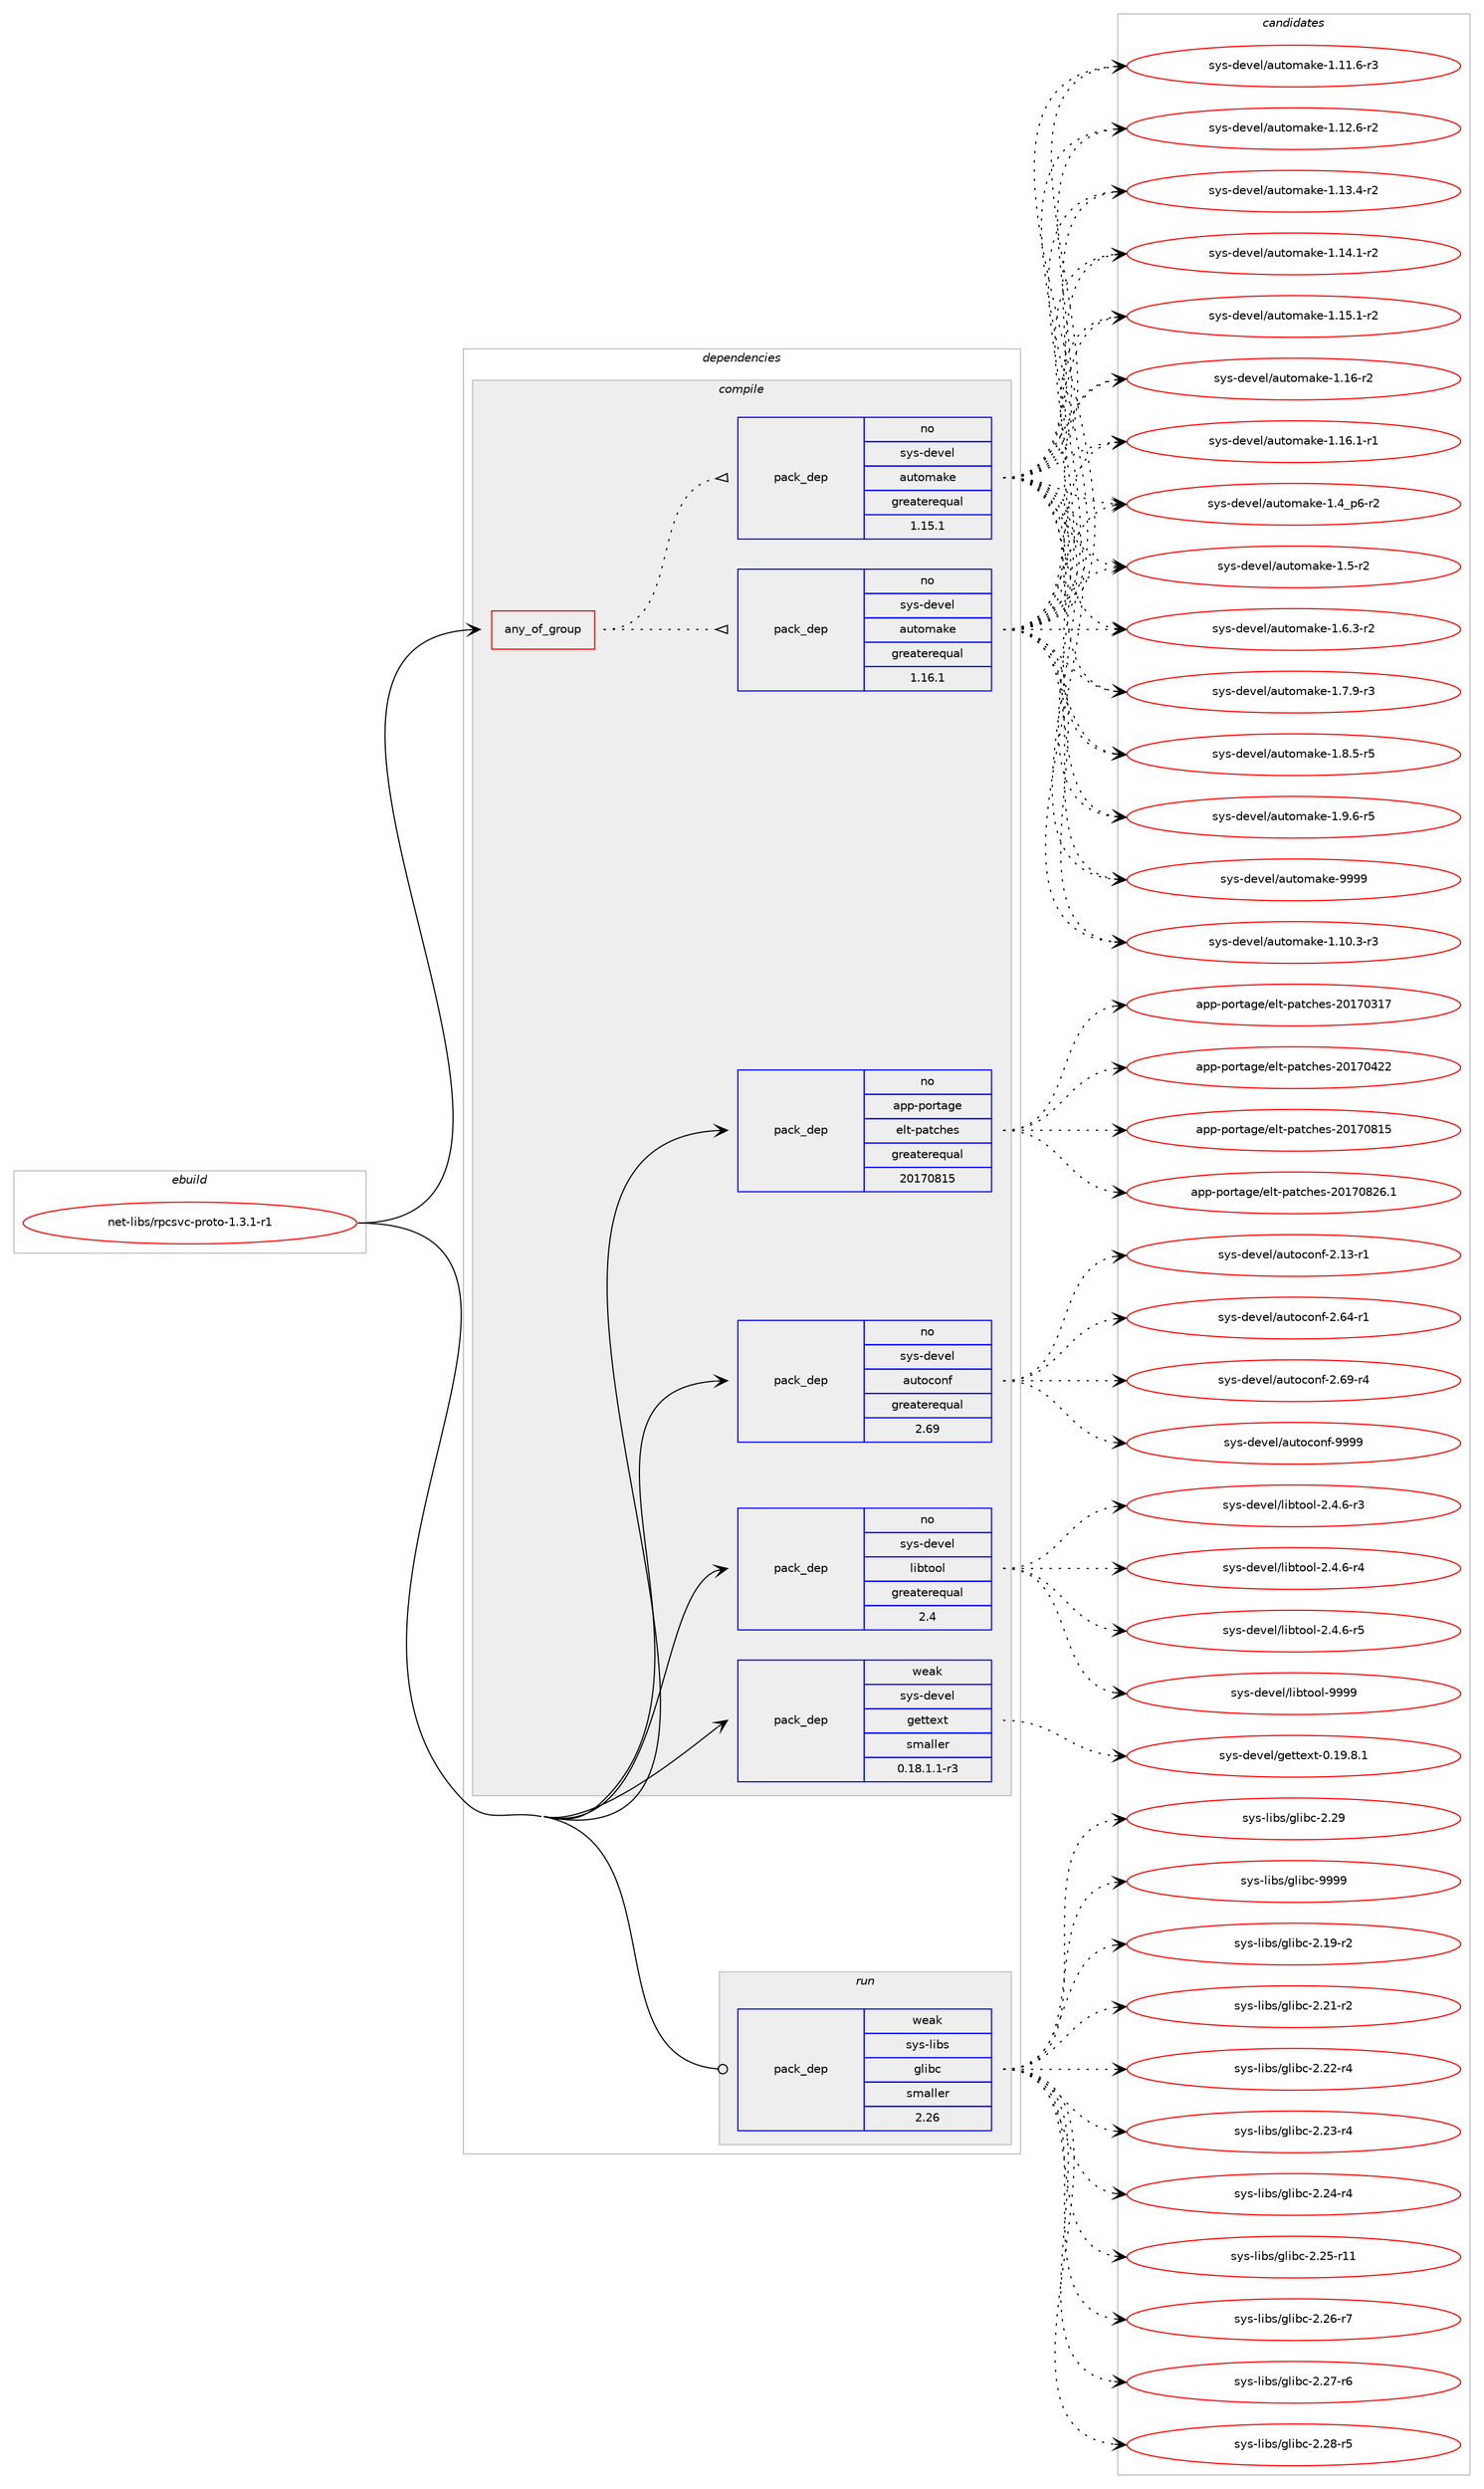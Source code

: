 digraph prolog {

# *************
# Graph options
# *************

newrank=true;
concentrate=true;
compound=true;
graph [rankdir=LR,fontname=Helvetica,fontsize=10,ranksep=1.5];#, ranksep=2.5, nodesep=0.2];
edge  [arrowhead=vee];
node  [fontname=Helvetica,fontsize=10];

# **********
# The ebuild
# **********

subgraph cluster_leftcol {
color=gray;
rank=same;
label=<<i>ebuild</i>>;
id [label="net-libs/rpcsvc-proto-1.3.1-r1", color=red, width=4, href="../net-libs/rpcsvc-proto-1.3.1-r1.svg"];
}

# ****************
# The dependencies
# ****************

subgraph cluster_midcol {
color=gray;
label=<<i>dependencies</i>>;
subgraph cluster_compile {
fillcolor="#eeeeee";
style=filled;
label=<<i>compile</i>>;
subgraph any26204 {
dependency1661923 [label=<<TABLE BORDER="0" CELLBORDER="1" CELLSPACING="0" CELLPADDING="4"><TR><TD CELLPADDING="10">any_of_group</TD></TR></TABLE>>, shape=none, color=red];subgraph pack1188149 {
dependency1661924 [label=<<TABLE BORDER="0" CELLBORDER="1" CELLSPACING="0" CELLPADDING="4" WIDTH="220"><TR><TD ROWSPAN="6" CELLPADDING="30">pack_dep</TD></TR><TR><TD WIDTH="110">no</TD></TR><TR><TD>sys-devel</TD></TR><TR><TD>automake</TD></TR><TR><TD>greaterequal</TD></TR><TR><TD>1.16.1</TD></TR></TABLE>>, shape=none, color=blue];
}
dependency1661923:e -> dependency1661924:w [weight=20,style="dotted",arrowhead="oinv"];
subgraph pack1188150 {
dependency1661925 [label=<<TABLE BORDER="0" CELLBORDER="1" CELLSPACING="0" CELLPADDING="4" WIDTH="220"><TR><TD ROWSPAN="6" CELLPADDING="30">pack_dep</TD></TR><TR><TD WIDTH="110">no</TD></TR><TR><TD>sys-devel</TD></TR><TR><TD>automake</TD></TR><TR><TD>greaterequal</TD></TR><TR><TD>1.15.1</TD></TR></TABLE>>, shape=none, color=blue];
}
dependency1661923:e -> dependency1661925:w [weight=20,style="dotted",arrowhead="oinv"];
}
id:e -> dependency1661923:w [weight=20,style="solid",arrowhead="vee"];
subgraph pack1188151 {
dependency1661926 [label=<<TABLE BORDER="0" CELLBORDER="1" CELLSPACING="0" CELLPADDING="4" WIDTH="220"><TR><TD ROWSPAN="6" CELLPADDING="30">pack_dep</TD></TR><TR><TD WIDTH="110">no</TD></TR><TR><TD>app-portage</TD></TR><TR><TD>elt-patches</TD></TR><TR><TD>greaterequal</TD></TR><TR><TD>20170815</TD></TR></TABLE>>, shape=none, color=blue];
}
id:e -> dependency1661926:w [weight=20,style="solid",arrowhead="vee"];
subgraph pack1188152 {
dependency1661927 [label=<<TABLE BORDER="0" CELLBORDER="1" CELLSPACING="0" CELLPADDING="4" WIDTH="220"><TR><TD ROWSPAN="6" CELLPADDING="30">pack_dep</TD></TR><TR><TD WIDTH="110">no</TD></TR><TR><TD>sys-devel</TD></TR><TR><TD>autoconf</TD></TR><TR><TD>greaterequal</TD></TR><TR><TD>2.69</TD></TR></TABLE>>, shape=none, color=blue];
}
id:e -> dependency1661927:w [weight=20,style="solid",arrowhead="vee"];
subgraph pack1188153 {
dependency1661928 [label=<<TABLE BORDER="0" CELLBORDER="1" CELLSPACING="0" CELLPADDING="4" WIDTH="220"><TR><TD ROWSPAN="6" CELLPADDING="30">pack_dep</TD></TR><TR><TD WIDTH="110">no</TD></TR><TR><TD>sys-devel</TD></TR><TR><TD>libtool</TD></TR><TR><TD>greaterequal</TD></TR><TR><TD>2.4</TD></TR></TABLE>>, shape=none, color=blue];
}
id:e -> dependency1661928:w [weight=20,style="solid",arrowhead="vee"];
subgraph pack1188154 {
dependency1661929 [label=<<TABLE BORDER="0" CELLBORDER="1" CELLSPACING="0" CELLPADDING="4" WIDTH="220"><TR><TD ROWSPAN="6" CELLPADDING="30">pack_dep</TD></TR><TR><TD WIDTH="110">weak</TD></TR><TR><TD>sys-devel</TD></TR><TR><TD>gettext</TD></TR><TR><TD>smaller</TD></TR><TR><TD>0.18.1.1-r3</TD></TR></TABLE>>, shape=none, color=blue];
}
id:e -> dependency1661929:w [weight=20,style="solid",arrowhead="vee"];
}
subgraph cluster_compileandrun {
fillcolor="#eeeeee";
style=filled;
label=<<i>compile and run</i>>;
}
subgraph cluster_run {
fillcolor="#eeeeee";
style=filled;
label=<<i>run</i>>;
subgraph pack1188155 {
dependency1661930 [label=<<TABLE BORDER="0" CELLBORDER="1" CELLSPACING="0" CELLPADDING="4" WIDTH="220"><TR><TD ROWSPAN="6" CELLPADDING="30">pack_dep</TD></TR><TR><TD WIDTH="110">weak</TD></TR><TR><TD>sys-libs</TD></TR><TR><TD>glibc</TD></TR><TR><TD>smaller</TD></TR><TR><TD>2.26</TD></TR></TABLE>>, shape=none, color=blue];
}
id:e -> dependency1661930:w [weight=20,style="solid",arrowhead="odot"];
}
}

# **************
# The candidates
# **************

subgraph cluster_choices {
rank=same;
color=gray;
label=<<i>candidates</i>>;

subgraph choice1188149 {
color=black;
nodesep=1;
choice11512111545100101118101108479711711611110997107101454946494846514511451 [label="sys-devel/automake-1.10.3-r3", color=red, width=4,href="../sys-devel/automake-1.10.3-r3.svg"];
choice11512111545100101118101108479711711611110997107101454946494946544511451 [label="sys-devel/automake-1.11.6-r3", color=red, width=4,href="../sys-devel/automake-1.11.6-r3.svg"];
choice11512111545100101118101108479711711611110997107101454946495046544511450 [label="sys-devel/automake-1.12.6-r2", color=red, width=4,href="../sys-devel/automake-1.12.6-r2.svg"];
choice11512111545100101118101108479711711611110997107101454946495146524511450 [label="sys-devel/automake-1.13.4-r2", color=red, width=4,href="../sys-devel/automake-1.13.4-r2.svg"];
choice11512111545100101118101108479711711611110997107101454946495246494511450 [label="sys-devel/automake-1.14.1-r2", color=red, width=4,href="../sys-devel/automake-1.14.1-r2.svg"];
choice11512111545100101118101108479711711611110997107101454946495346494511450 [label="sys-devel/automake-1.15.1-r2", color=red, width=4,href="../sys-devel/automake-1.15.1-r2.svg"];
choice1151211154510010111810110847971171161111099710710145494649544511450 [label="sys-devel/automake-1.16-r2", color=red, width=4,href="../sys-devel/automake-1.16-r2.svg"];
choice11512111545100101118101108479711711611110997107101454946495446494511449 [label="sys-devel/automake-1.16.1-r1", color=red, width=4,href="../sys-devel/automake-1.16.1-r1.svg"];
choice115121115451001011181011084797117116111109971071014549465295112544511450 [label="sys-devel/automake-1.4_p6-r2", color=red, width=4,href="../sys-devel/automake-1.4_p6-r2.svg"];
choice11512111545100101118101108479711711611110997107101454946534511450 [label="sys-devel/automake-1.5-r2", color=red, width=4,href="../sys-devel/automake-1.5-r2.svg"];
choice115121115451001011181011084797117116111109971071014549465446514511450 [label="sys-devel/automake-1.6.3-r2", color=red, width=4,href="../sys-devel/automake-1.6.3-r2.svg"];
choice115121115451001011181011084797117116111109971071014549465546574511451 [label="sys-devel/automake-1.7.9-r3", color=red, width=4,href="../sys-devel/automake-1.7.9-r3.svg"];
choice115121115451001011181011084797117116111109971071014549465646534511453 [label="sys-devel/automake-1.8.5-r5", color=red, width=4,href="../sys-devel/automake-1.8.5-r5.svg"];
choice115121115451001011181011084797117116111109971071014549465746544511453 [label="sys-devel/automake-1.9.6-r5", color=red, width=4,href="../sys-devel/automake-1.9.6-r5.svg"];
choice115121115451001011181011084797117116111109971071014557575757 [label="sys-devel/automake-9999", color=red, width=4,href="../sys-devel/automake-9999.svg"];
dependency1661924:e -> choice11512111545100101118101108479711711611110997107101454946494846514511451:w [style=dotted,weight="100"];
dependency1661924:e -> choice11512111545100101118101108479711711611110997107101454946494946544511451:w [style=dotted,weight="100"];
dependency1661924:e -> choice11512111545100101118101108479711711611110997107101454946495046544511450:w [style=dotted,weight="100"];
dependency1661924:e -> choice11512111545100101118101108479711711611110997107101454946495146524511450:w [style=dotted,weight="100"];
dependency1661924:e -> choice11512111545100101118101108479711711611110997107101454946495246494511450:w [style=dotted,weight="100"];
dependency1661924:e -> choice11512111545100101118101108479711711611110997107101454946495346494511450:w [style=dotted,weight="100"];
dependency1661924:e -> choice1151211154510010111810110847971171161111099710710145494649544511450:w [style=dotted,weight="100"];
dependency1661924:e -> choice11512111545100101118101108479711711611110997107101454946495446494511449:w [style=dotted,weight="100"];
dependency1661924:e -> choice115121115451001011181011084797117116111109971071014549465295112544511450:w [style=dotted,weight="100"];
dependency1661924:e -> choice11512111545100101118101108479711711611110997107101454946534511450:w [style=dotted,weight="100"];
dependency1661924:e -> choice115121115451001011181011084797117116111109971071014549465446514511450:w [style=dotted,weight="100"];
dependency1661924:e -> choice115121115451001011181011084797117116111109971071014549465546574511451:w [style=dotted,weight="100"];
dependency1661924:e -> choice115121115451001011181011084797117116111109971071014549465646534511453:w [style=dotted,weight="100"];
dependency1661924:e -> choice115121115451001011181011084797117116111109971071014549465746544511453:w [style=dotted,weight="100"];
dependency1661924:e -> choice115121115451001011181011084797117116111109971071014557575757:w [style=dotted,weight="100"];
}
subgraph choice1188150 {
color=black;
nodesep=1;
choice11512111545100101118101108479711711611110997107101454946494846514511451 [label="sys-devel/automake-1.10.3-r3", color=red, width=4,href="../sys-devel/automake-1.10.3-r3.svg"];
choice11512111545100101118101108479711711611110997107101454946494946544511451 [label="sys-devel/automake-1.11.6-r3", color=red, width=4,href="../sys-devel/automake-1.11.6-r3.svg"];
choice11512111545100101118101108479711711611110997107101454946495046544511450 [label="sys-devel/automake-1.12.6-r2", color=red, width=4,href="../sys-devel/automake-1.12.6-r2.svg"];
choice11512111545100101118101108479711711611110997107101454946495146524511450 [label="sys-devel/automake-1.13.4-r2", color=red, width=4,href="../sys-devel/automake-1.13.4-r2.svg"];
choice11512111545100101118101108479711711611110997107101454946495246494511450 [label="sys-devel/automake-1.14.1-r2", color=red, width=4,href="../sys-devel/automake-1.14.1-r2.svg"];
choice11512111545100101118101108479711711611110997107101454946495346494511450 [label="sys-devel/automake-1.15.1-r2", color=red, width=4,href="../sys-devel/automake-1.15.1-r2.svg"];
choice1151211154510010111810110847971171161111099710710145494649544511450 [label="sys-devel/automake-1.16-r2", color=red, width=4,href="../sys-devel/automake-1.16-r2.svg"];
choice11512111545100101118101108479711711611110997107101454946495446494511449 [label="sys-devel/automake-1.16.1-r1", color=red, width=4,href="../sys-devel/automake-1.16.1-r1.svg"];
choice115121115451001011181011084797117116111109971071014549465295112544511450 [label="sys-devel/automake-1.4_p6-r2", color=red, width=4,href="../sys-devel/automake-1.4_p6-r2.svg"];
choice11512111545100101118101108479711711611110997107101454946534511450 [label="sys-devel/automake-1.5-r2", color=red, width=4,href="../sys-devel/automake-1.5-r2.svg"];
choice115121115451001011181011084797117116111109971071014549465446514511450 [label="sys-devel/automake-1.6.3-r2", color=red, width=4,href="../sys-devel/automake-1.6.3-r2.svg"];
choice115121115451001011181011084797117116111109971071014549465546574511451 [label="sys-devel/automake-1.7.9-r3", color=red, width=4,href="../sys-devel/automake-1.7.9-r3.svg"];
choice115121115451001011181011084797117116111109971071014549465646534511453 [label="sys-devel/automake-1.8.5-r5", color=red, width=4,href="../sys-devel/automake-1.8.5-r5.svg"];
choice115121115451001011181011084797117116111109971071014549465746544511453 [label="sys-devel/automake-1.9.6-r5", color=red, width=4,href="../sys-devel/automake-1.9.6-r5.svg"];
choice115121115451001011181011084797117116111109971071014557575757 [label="sys-devel/automake-9999", color=red, width=4,href="../sys-devel/automake-9999.svg"];
dependency1661925:e -> choice11512111545100101118101108479711711611110997107101454946494846514511451:w [style=dotted,weight="100"];
dependency1661925:e -> choice11512111545100101118101108479711711611110997107101454946494946544511451:w [style=dotted,weight="100"];
dependency1661925:e -> choice11512111545100101118101108479711711611110997107101454946495046544511450:w [style=dotted,weight="100"];
dependency1661925:e -> choice11512111545100101118101108479711711611110997107101454946495146524511450:w [style=dotted,weight="100"];
dependency1661925:e -> choice11512111545100101118101108479711711611110997107101454946495246494511450:w [style=dotted,weight="100"];
dependency1661925:e -> choice11512111545100101118101108479711711611110997107101454946495346494511450:w [style=dotted,weight="100"];
dependency1661925:e -> choice1151211154510010111810110847971171161111099710710145494649544511450:w [style=dotted,weight="100"];
dependency1661925:e -> choice11512111545100101118101108479711711611110997107101454946495446494511449:w [style=dotted,weight="100"];
dependency1661925:e -> choice115121115451001011181011084797117116111109971071014549465295112544511450:w [style=dotted,weight="100"];
dependency1661925:e -> choice11512111545100101118101108479711711611110997107101454946534511450:w [style=dotted,weight="100"];
dependency1661925:e -> choice115121115451001011181011084797117116111109971071014549465446514511450:w [style=dotted,weight="100"];
dependency1661925:e -> choice115121115451001011181011084797117116111109971071014549465546574511451:w [style=dotted,weight="100"];
dependency1661925:e -> choice115121115451001011181011084797117116111109971071014549465646534511453:w [style=dotted,weight="100"];
dependency1661925:e -> choice115121115451001011181011084797117116111109971071014549465746544511453:w [style=dotted,weight="100"];
dependency1661925:e -> choice115121115451001011181011084797117116111109971071014557575757:w [style=dotted,weight="100"];
}
subgraph choice1188151 {
color=black;
nodesep=1;
choice97112112451121111141169710310147101108116451129711699104101115455048495548514955 [label="app-portage/elt-patches-20170317", color=red, width=4,href="../app-portage/elt-patches-20170317.svg"];
choice97112112451121111141169710310147101108116451129711699104101115455048495548525050 [label="app-portage/elt-patches-20170422", color=red, width=4,href="../app-portage/elt-patches-20170422.svg"];
choice97112112451121111141169710310147101108116451129711699104101115455048495548564953 [label="app-portage/elt-patches-20170815", color=red, width=4,href="../app-portage/elt-patches-20170815.svg"];
choice971121124511211111411697103101471011081164511297116991041011154550484955485650544649 [label="app-portage/elt-patches-20170826.1", color=red, width=4,href="../app-portage/elt-patches-20170826.1.svg"];
dependency1661926:e -> choice97112112451121111141169710310147101108116451129711699104101115455048495548514955:w [style=dotted,weight="100"];
dependency1661926:e -> choice97112112451121111141169710310147101108116451129711699104101115455048495548525050:w [style=dotted,weight="100"];
dependency1661926:e -> choice97112112451121111141169710310147101108116451129711699104101115455048495548564953:w [style=dotted,weight="100"];
dependency1661926:e -> choice971121124511211111411697103101471011081164511297116991041011154550484955485650544649:w [style=dotted,weight="100"];
}
subgraph choice1188152 {
color=black;
nodesep=1;
choice1151211154510010111810110847971171161119911111010245504649514511449 [label="sys-devel/autoconf-2.13-r1", color=red, width=4,href="../sys-devel/autoconf-2.13-r1.svg"];
choice1151211154510010111810110847971171161119911111010245504654524511449 [label="sys-devel/autoconf-2.64-r1", color=red, width=4,href="../sys-devel/autoconf-2.64-r1.svg"];
choice1151211154510010111810110847971171161119911111010245504654574511452 [label="sys-devel/autoconf-2.69-r4", color=red, width=4,href="../sys-devel/autoconf-2.69-r4.svg"];
choice115121115451001011181011084797117116111991111101024557575757 [label="sys-devel/autoconf-9999", color=red, width=4,href="../sys-devel/autoconf-9999.svg"];
dependency1661927:e -> choice1151211154510010111810110847971171161119911111010245504649514511449:w [style=dotted,weight="100"];
dependency1661927:e -> choice1151211154510010111810110847971171161119911111010245504654524511449:w [style=dotted,weight="100"];
dependency1661927:e -> choice1151211154510010111810110847971171161119911111010245504654574511452:w [style=dotted,weight="100"];
dependency1661927:e -> choice115121115451001011181011084797117116111991111101024557575757:w [style=dotted,weight="100"];
}
subgraph choice1188153 {
color=black;
nodesep=1;
choice1151211154510010111810110847108105981161111111084550465246544511451 [label="sys-devel/libtool-2.4.6-r3", color=red, width=4,href="../sys-devel/libtool-2.4.6-r3.svg"];
choice1151211154510010111810110847108105981161111111084550465246544511452 [label="sys-devel/libtool-2.4.6-r4", color=red, width=4,href="../sys-devel/libtool-2.4.6-r4.svg"];
choice1151211154510010111810110847108105981161111111084550465246544511453 [label="sys-devel/libtool-2.4.6-r5", color=red, width=4,href="../sys-devel/libtool-2.4.6-r5.svg"];
choice1151211154510010111810110847108105981161111111084557575757 [label="sys-devel/libtool-9999", color=red, width=4,href="../sys-devel/libtool-9999.svg"];
dependency1661928:e -> choice1151211154510010111810110847108105981161111111084550465246544511451:w [style=dotted,weight="100"];
dependency1661928:e -> choice1151211154510010111810110847108105981161111111084550465246544511452:w [style=dotted,weight="100"];
dependency1661928:e -> choice1151211154510010111810110847108105981161111111084550465246544511453:w [style=dotted,weight="100"];
dependency1661928:e -> choice1151211154510010111810110847108105981161111111084557575757:w [style=dotted,weight="100"];
}
subgraph choice1188154 {
color=black;
nodesep=1;
choice1151211154510010111810110847103101116116101120116454846495746564649 [label="sys-devel/gettext-0.19.8.1", color=red, width=4,href="../sys-devel/gettext-0.19.8.1.svg"];
dependency1661929:e -> choice1151211154510010111810110847103101116116101120116454846495746564649:w [style=dotted,weight="100"];
}
subgraph choice1188155 {
color=black;
nodesep=1;
choice115121115451081059811547103108105989945504649574511450 [label="sys-libs/glibc-2.19-r2", color=red, width=4,href="../sys-libs/glibc-2.19-r2.svg"];
choice115121115451081059811547103108105989945504650494511450 [label="sys-libs/glibc-2.21-r2", color=red, width=4,href="../sys-libs/glibc-2.21-r2.svg"];
choice115121115451081059811547103108105989945504650504511452 [label="sys-libs/glibc-2.22-r4", color=red, width=4,href="../sys-libs/glibc-2.22-r4.svg"];
choice115121115451081059811547103108105989945504650514511452 [label="sys-libs/glibc-2.23-r4", color=red, width=4,href="../sys-libs/glibc-2.23-r4.svg"];
choice115121115451081059811547103108105989945504650524511452 [label="sys-libs/glibc-2.24-r4", color=red, width=4,href="../sys-libs/glibc-2.24-r4.svg"];
choice11512111545108105981154710310810598994550465053451144949 [label="sys-libs/glibc-2.25-r11", color=red, width=4,href="../sys-libs/glibc-2.25-r11.svg"];
choice115121115451081059811547103108105989945504650544511455 [label="sys-libs/glibc-2.26-r7", color=red, width=4,href="../sys-libs/glibc-2.26-r7.svg"];
choice115121115451081059811547103108105989945504650554511454 [label="sys-libs/glibc-2.27-r6", color=red, width=4,href="../sys-libs/glibc-2.27-r6.svg"];
choice115121115451081059811547103108105989945504650564511453 [label="sys-libs/glibc-2.28-r5", color=red, width=4,href="../sys-libs/glibc-2.28-r5.svg"];
choice11512111545108105981154710310810598994550465057 [label="sys-libs/glibc-2.29", color=red, width=4,href="../sys-libs/glibc-2.29.svg"];
choice11512111545108105981154710310810598994557575757 [label="sys-libs/glibc-9999", color=red, width=4,href="../sys-libs/glibc-9999.svg"];
dependency1661930:e -> choice115121115451081059811547103108105989945504649574511450:w [style=dotted,weight="100"];
dependency1661930:e -> choice115121115451081059811547103108105989945504650494511450:w [style=dotted,weight="100"];
dependency1661930:e -> choice115121115451081059811547103108105989945504650504511452:w [style=dotted,weight="100"];
dependency1661930:e -> choice115121115451081059811547103108105989945504650514511452:w [style=dotted,weight="100"];
dependency1661930:e -> choice115121115451081059811547103108105989945504650524511452:w [style=dotted,weight="100"];
dependency1661930:e -> choice11512111545108105981154710310810598994550465053451144949:w [style=dotted,weight="100"];
dependency1661930:e -> choice115121115451081059811547103108105989945504650544511455:w [style=dotted,weight="100"];
dependency1661930:e -> choice115121115451081059811547103108105989945504650554511454:w [style=dotted,weight="100"];
dependency1661930:e -> choice115121115451081059811547103108105989945504650564511453:w [style=dotted,weight="100"];
dependency1661930:e -> choice11512111545108105981154710310810598994550465057:w [style=dotted,weight="100"];
dependency1661930:e -> choice11512111545108105981154710310810598994557575757:w [style=dotted,weight="100"];
}
}

}
